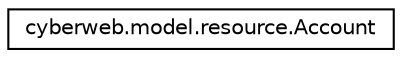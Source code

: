 digraph G
{
  edge [fontname="Helvetica",fontsize="10",labelfontname="Helvetica",labelfontsize="10"];
  node [fontname="Helvetica",fontsize="10",shape=record];
  rankdir="LR";
  Node1 [label="cyberweb.model.resource.Account",height=0.2,width=0.4,color="black", fillcolor="white", style="filled",URL="$classcyberweb_1_1model_1_1resource_1_1_account.html"];
}
